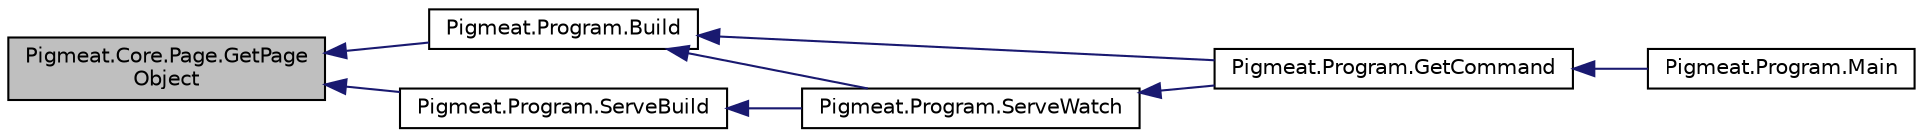 digraph "Pigmeat.Core.Page.GetPageObject"
{
  edge [fontname="Helvetica",fontsize="10",labelfontname="Helvetica",labelfontsize="10"];
  node [fontname="Helvetica",fontsize="10",shape=record];
  rankdir="LR";
  Node20 [label="Pigmeat.Core.Page.GetPage\lObject",height=0.2,width=0.4,color="black", fillcolor="grey75", style="filled", fontcolor="black"];
  Node20 -> Node21 [dir="back",color="midnightblue",fontsize="10",style="solid",fontname="Helvetica"];
  Node21 [label="Pigmeat.Program.Build",height=0.2,width=0.4,color="black", fillcolor="white", style="filled",URL="$class_pigmeat_1_1_program.html#a878beaee804aea5645618e59b1a6d250",tooltip="The standard Pigmeat build process "];
  Node21 -> Node22 [dir="back",color="midnightblue",fontsize="10",style="solid",fontname="Helvetica"];
  Node22 [label="Pigmeat.Program.GetCommand",height=0.2,width=0.4,color="black", fillcolor="white", style="filled",URL="$class_pigmeat_1_1_program.html#a813269f3c9466bddfa561c72eb56de4f",tooltip="Perform actions specified by command calls "];
  Node22 -> Node23 [dir="back",color="midnightblue",fontsize="10",style="solid",fontname="Helvetica"];
  Node23 [label="Pigmeat.Program.Main",height=0.2,width=0.4,color="black", fillcolor="white", style="filled",URL="$class_pigmeat_1_1_program.html#a3b898a93d66f23079be04ac657013df3",tooltip="Handle primary tool information, such as command inputs and current directory "];
  Node21 -> Node24 [dir="back",color="midnightblue",fontsize="10",style="solid",fontname="Helvetica"];
  Node24 [label="Pigmeat.Program.ServeWatch",height=0.2,width=0.4,color="black", fillcolor="white", style="filled",URL="$class_pigmeat_1_1_program.html#a7fbef86d893429923099420b3748b826",tooltip="Watch the file system for changes (initial component of the serve command) "];
  Node24 -> Node22 [dir="back",color="midnightblue",fontsize="10",style="solid",fontname="Helvetica"];
  Node20 -> Node25 [dir="back",color="midnightblue",fontsize="10",style="solid",fontname="Helvetica"];
  Node25 [label="Pigmeat.Program.ServeBuild",height=0.2,width=0.4,color="black", fillcolor="white", style="filled",URL="$class_pigmeat_1_1_program.html#a196f0e133927e9c381295c4915ebdfb2",tooltip="Rebuild changed files (final component of the serve command) "];
  Node25 -> Node24 [dir="back",color="midnightblue",fontsize="10",style="solid",fontname="Helvetica"];
}
